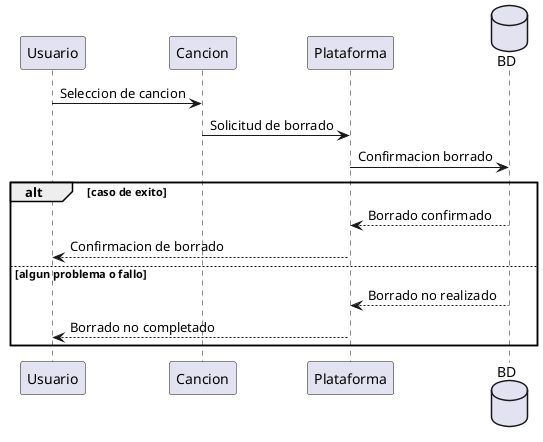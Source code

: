 @startuml
participant Usuario
participant Cancion 
participant Plataforma
database BD

Usuario -> Cancion : Seleccion de cancion
Cancion -> Plataforma : Solicitud de borrado
Plataforma -> BD : Confirmacion borrado
alt caso de exito
BD --> Plataforma : Borrado confirmado
Plataforma --> Usuario : Confirmacion de borrado
else algun problema o fallo
BD --> Plataforma : Borrado no realizado
Plataforma --> Usuario : Borrado no completado
end
  
@enduml
